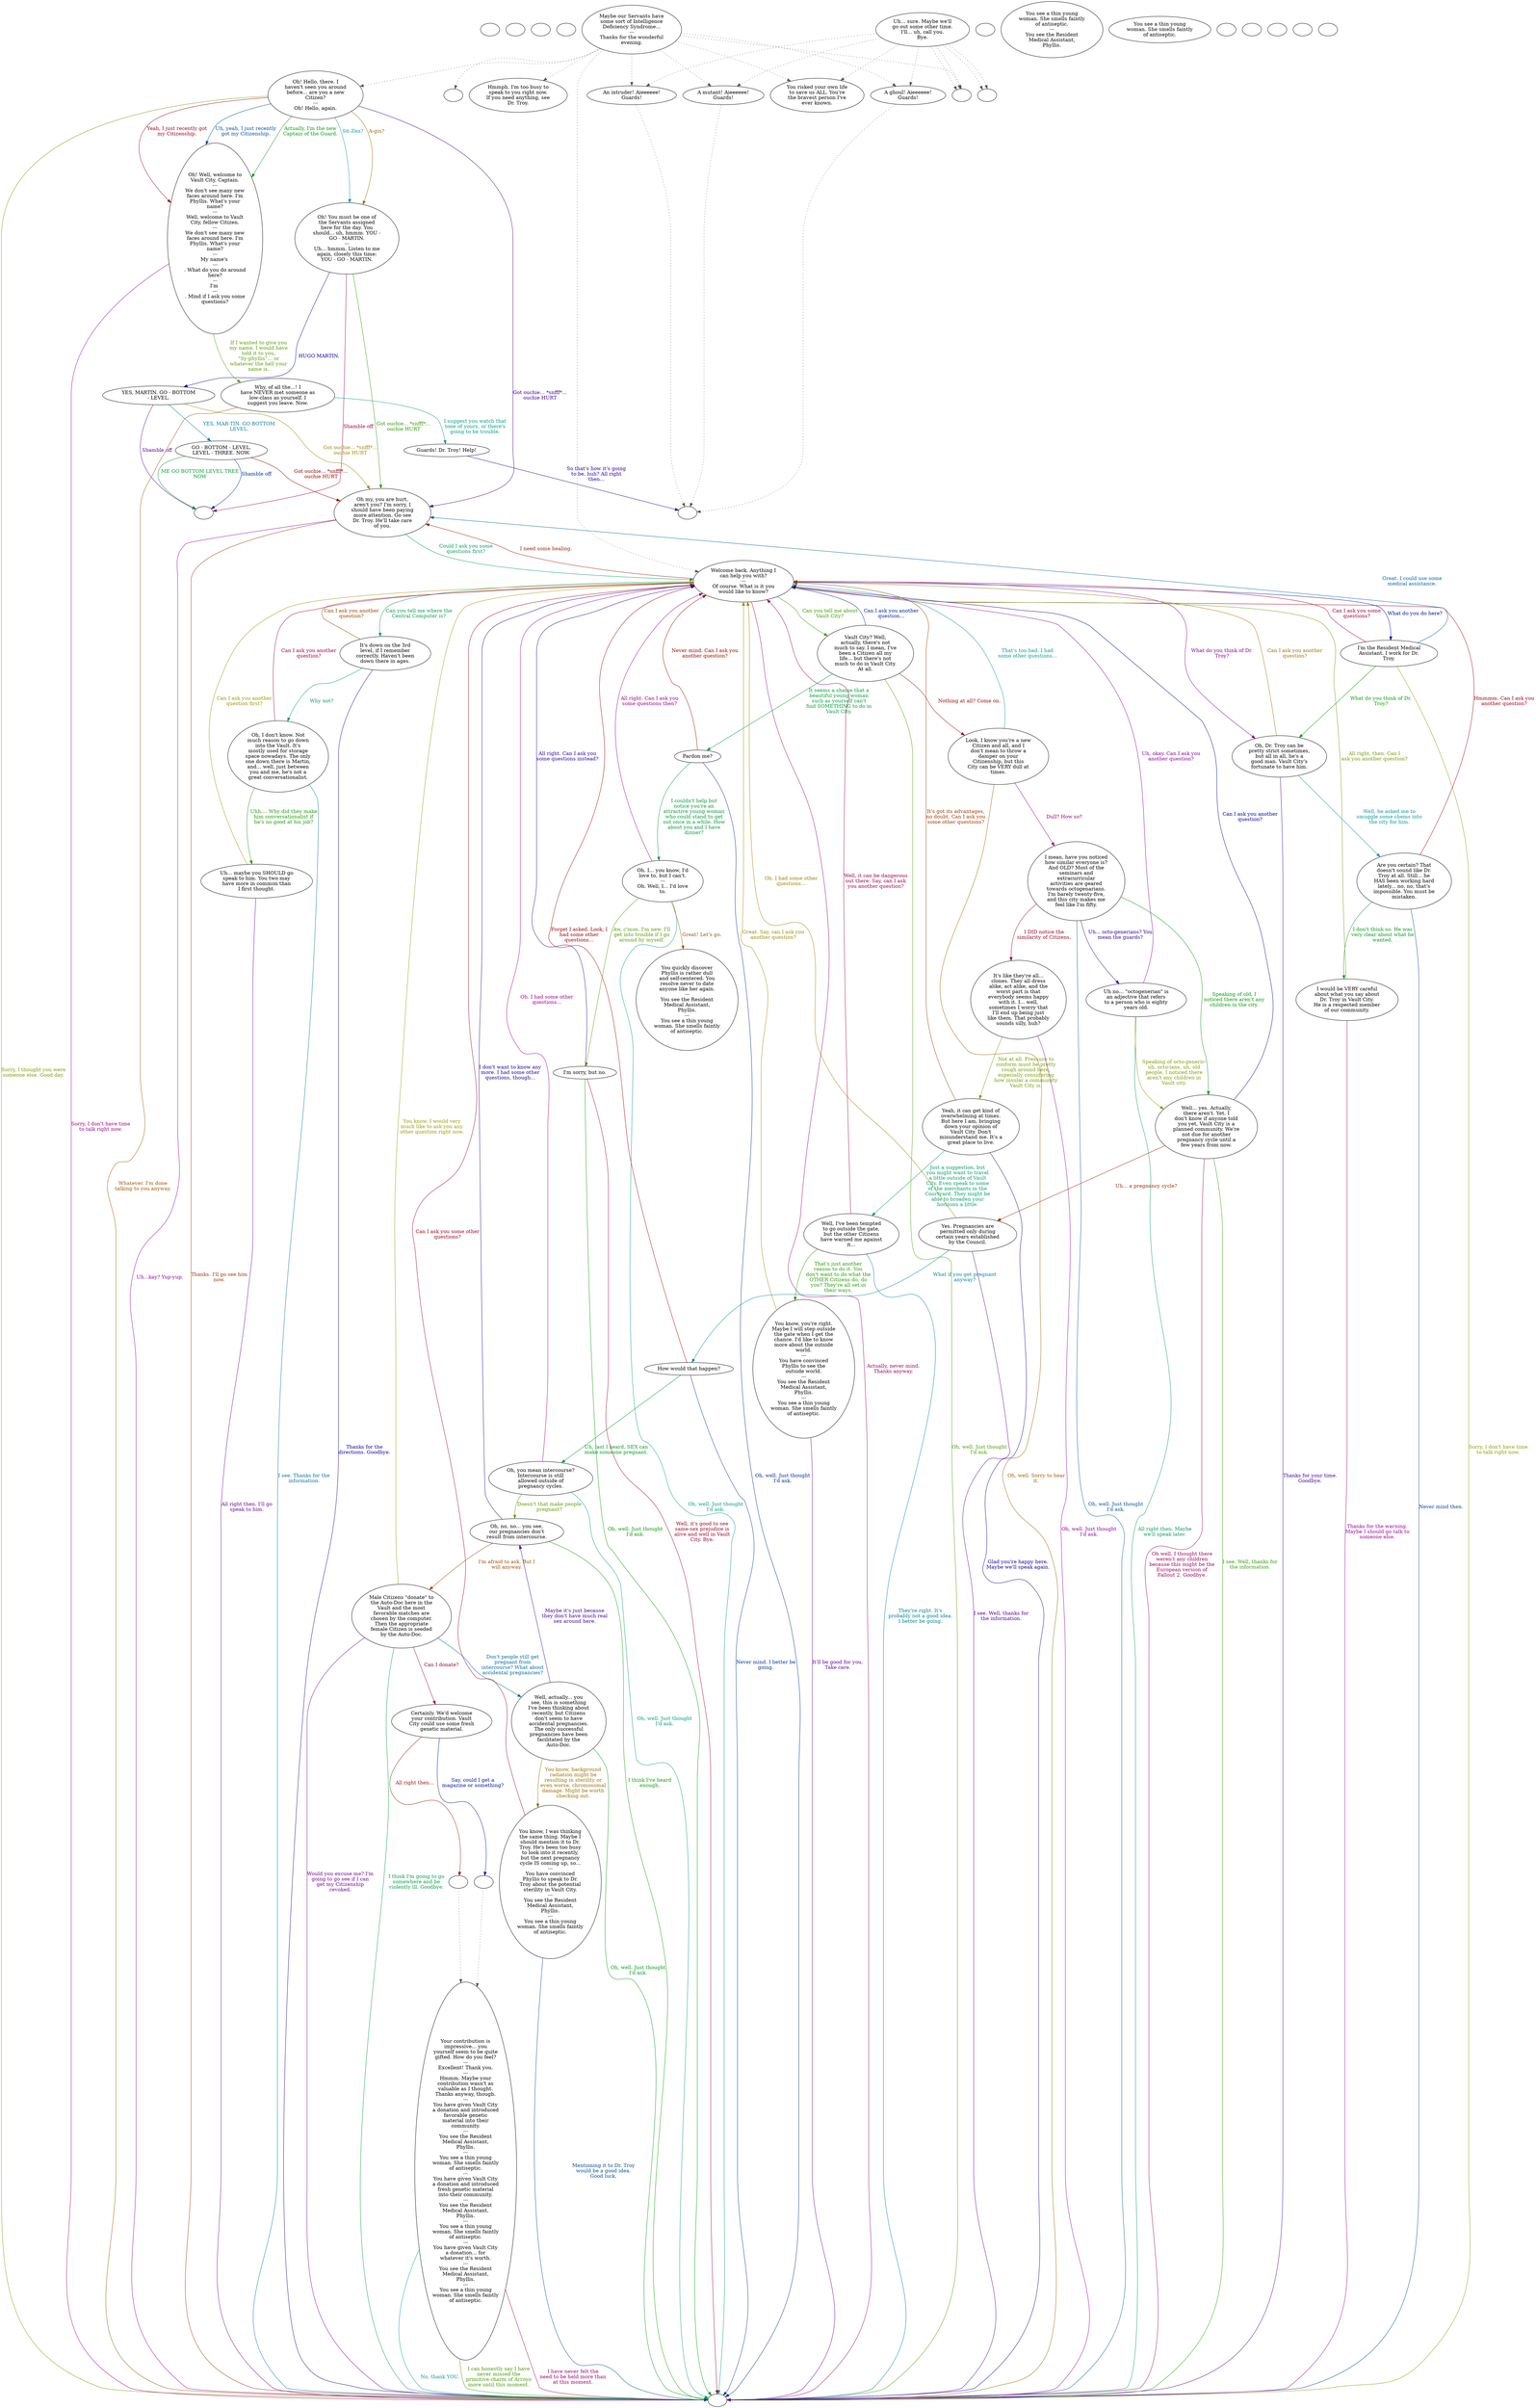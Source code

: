 digraph vcnancy {
  "checkPartyMembersNearDoor" [style=filled       fillcolor="#FFFFFF"       color="#000000"]
  "checkPartyMembersNearDoor" [label=""]
  "start" [style=filled       fillcolor="#FFFFFF"       color="#000000"]
  "start" [label=""]
  "critter_p_proc" [style=filled       fillcolor="#FFFFFF"       color="#000000"]
  "critter_p_proc" [label=""]
  "pickup_p_proc" [style=filled       fillcolor="#FFFFFF"       color="#000000"]
  "pickup_p_proc" [label=""]
  "talk_p_proc" [style=filled       fillcolor="#FFFFFF"       color="#000000"]
  "talk_p_proc" -> "Node001" [style=dotted color="#555555"]
  "talk_p_proc" -> "Node002" [style=dotted color="#555555"]
  "talk_p_proc" -> "Node003" [style=dotted color="#555555"]
  "talk_p_proc" -> "Node004" [style=dotted color="#555555"]
  "talk_p_proc" -> "Node007" [style=dotted color="#555555"]
  "talk_p_proc" -> "Node006" [style=dotted color="#555555"]
  "talk_p_proc" -> "Node008" [style=dotted color="#555555"]
  "talk_p_proc" -> "Node009" [style=dotted color="#555555"]
  "talk_p_proc" -> "Node019" [style=dotted color="#555555"]
  "talk_p_proc" [label="Maybe our Servants have\nsome sort of Intelligence\nDeficiency Syndrome...\n---\nThanks for the wonderful\nevening."]
  "destroy_p_proc" [style=filled       fillcolor="#FFFFFF"       color="#000000"]
  "destroy_p_proc" [label=""]
  "look_at_p_proc" [style=filled       fillcolor="#FFFFFF"       color="#000000"]
  "look_at_p_proc" [label="You see a thin young\nwoman. She smells faintly\nof antiseptic.\n---\nYou see the Resident\nMedical Assistant,\nPhyllis."]
  "description_p_proc" [style=filled       fillcolor="#FFFFFF"       color="#000000"]
  "description_p_proc" [label="You see a thin young\nwoman. She smells faintly\nof antiseptic."]
  "use_skill_on_p_proc" [style=filled       fillcolor="#FFFFFF"       color="#000000"]
  "use_skill_on_p_proc" [label=""]
  "damage_p_proc" [style=filled       fillcolor="#FFFFFF"       color="#000000"]
  "damage_p_proc" [label=""]
  "map_enter_p_proc" [style=filled       fillcolor="#FFFFFF"       color="#000000"]
  "map_enter_p_proc" [label=""]
  "timed_event_p_proc" [style=filled       fillcolor="#FFFFFF"       color="#000000"]
  "timed_event_p_proc" -> "Node001" [style=dotted color="#555555"]
  "timed_event_p_proc" -> "Node007" [style=dotted color="#555555"]
  "timed_event_p_proc" -> "Node005" [style=dotted color="#555555"]
  "timed_event_p_proc" -> "Node002" [style=dotted color="#555555"]
  "timed_event_p_proc" -> "Node003" [style=dotted color="#555555"]
  "timed_event_p_proc" -> "Node004" [style=dotted color="#555555"]
  "timed_event_p_proc" -> "Node007" [style=dotted color="#555555"]
  "timed_event_p_proc" -> "Node005" [style=dotted color="#555555"]
  "timed_event_p_proc" [label="Uh... sure. Maybe we'll\ngo out some other time.\nI'll... uh, call you.\nBye."]
  "Node998" [style=filled       fillcolor="#FFFFFF"       color="#000000"]
  "Node998" [label=""]
  "Node999" [style=filled       fillcolor="#FFFFFF"       color="#000000"]
  "Node999" [label=""]
  "Node001" [style=filled       fillcolor="#FFFFFF"       color="#000000"]
  "Node001" [label="You risked your own life\nto save us ALL. You're\nthe bravest person I've\never known."]
  "Node002" [style=filled       fillcolor="#FFFFFF"       color="#000000"]
  "Node002" -> "Node998" [style=dotted color="#555555"]
  "Node002" [label="An intruder! Aieeeeee!\nGuards!"]
  "Node003" [style=filled       fillcolor="#FFFFFF"       color="#000000"]
  "Node003" -> "Node998" [style=dotted color="#555555"]
  "Node003" [label="A mutant! Aieeeeee!\nGuards!"]
  "Node004" [style=filled       fillcolor="#FFFFFF"       color="#000000"]
  "Node004" -> "Node998" [style=dotted color="#555555"]
  "Node004" [label="A ghoul! Aieeeeee!\nGuards!"]
  "Node005" [style=filled       fillcolor="#FFFFFF"       color="#000000"]
  "Node005" [label=""]
  "Node006" [style=filled       fillcolor="#FFFFFF"       color="#000000"]
  "Node006" [label=""]
  "Node007" [style=filled       fillcolor="#FFFFFF"       color="#000000"]
  "Node007" [label=""]
  "Node008" [style=filled       fillcolor="#FFFFFF"       color="#000000"]
  "Node008" [label="Hmmph. I'm too busy to\nspeak to you right now.\nIf you need anything, see\nDr. Troy."]
  "Node009" [style=filled       fillcolor="#FFFFFF"       color="#000000"]
  "Node009" [label="Oh! Hello, there. I\nhaven't seen you around\nbefore... are you a new\nCitizen?\n---\nOh! Hello, again."]
  "Node009" -> "Node011" [label="Sit-Zen?" color="#009993" fontcolor="#009993"]
  "Node009" -> "Node011" [label="A-gin?" color="#996700" fontcolor="#996700"]
  "Node009" -> "Node010" [label="Got ouchie... *snfff*...\nouchie HURT" color="#3A0099" fontcolor="#3A0099"]
  "Node009" -> "Node015" [label="Actually, I'm the new\nCaptain of the Guard." color="#00990D" fontcolor="#00990D"]
  "Node009" -> "Node015" [label="Yeah, I just recently got\nmy Citizenship." color="#99001F" fontcolor="#99001F"]
  "Node009" -> "Node015" [label="Uh, yeah, I just recently\ngot my Citizenship." color="#004C99" fontcolor="#004C99"]
  "Node009" -> "Node999" [label="Sorry, I thought you were\nsomeone else. Good day." color="#789900" fontcolor="#789900"]
  "Node010" [style=filled       fillcolor="#FFFFFF"       color="#000000"]
  "Node010" [label="Oh my, you are hurt,\naren't you? I'm sorry, I\nshould have been paying\nmore attention. Go see\nDr. Troy. He'll take care\nof you."]
  "Node010" -> "Node999" [label="Uh...kay? Yup-yup." color="#8D0099" fontcolor="#8D0099"]
  "Node010" -> "Node019" [label="Could I ask you some\nquestions first?" color="#009960" fontcolor="#009960"]
  "Node010" -> "Node999" [label="Thanks. I'll go see him\nnow." color="#993400" fontcolor="#993400"]
  "Node011" [style=filled       fillcolor="#FFFFFF"       color="#000000"]
  "Node011" [label="Oh! You must be one of\nthe Servants assigned\nhere for the day. You\nshould... uh, hmmm. YOU -\nGO - MARTIN.\n---\nUh... hmmm. Listen to me\nagain, closely this time:\nYOU - GO - MARTIN."]
  "Node011" -> "Node012" [label="HUGO MARTIN." color="#070099" fontcolor="#070099"]
  "Node011" -> "Node010" [label="Got ouchie... *snfff*...\nouchie HURT" color="#269900" fontcolor="#269900"]
  "Node011" -> "Node014" [label="Shamble off" color="#990052" fontcolor="#990052"]
  "Node012" [style=filled       fillcolor="#FFFFFF"       color="#000000"]
  "Node012" [label="YES, MARTIN. GO - BOTTOM\n- LEVEL."]
  "Node012" -> "Node013" [label="YES, MAR-TIN. GO BOTTOM\nLEVEL." color="#007F99" fontcolor="#007F99"]
  "Node012" -> "Node010" [label="Got ouchie... *snfff*...\nouchie HURT" color="#998600" fontcolor="#998600"]
  "Node012" -> "Node014" [label="Shamble off" color="#5A0099" fontcolor="#5A0099"]
  "Node013" [style=filled       fillcolor="#FFFFFF"       color="#000000"]
  "Node013" [label="GO - BOTTOM - LEVEL.\nLEVEL - THREE. NOW."]
  "Node013" -> "Node014" [label="ME GO BOTTOM LEVEL TREE\nNOW" color="#00992D" fontcolor="#00992D"]
  "Node013" -> "Node010" [label="Got ouchie... *snfff*...\nouchie HURT" color="#990000" fontcolor="#990000"]
  "Node013" -> "Node014" [label="Shamble off" color="#002C99" fontcolor="#002C99"]
  "Node014" [style=filled       fillcolor="#FFFFFF"       color="#000000"]
  "Node014" [label=""]
  "Node015" [style=filled       fillcolor="#FFFFFF"       color="#000000"]
  "Node015" [label="Oh! Well, welcome to\nVault City, Captain.\n---\nWe don't see many new\nfaces around here. I'm\nPhyllis. What's your\nname?\n---\nWell, welcome to Vault\nCity, fellow Citizen.\n---\nWe don't see many new\nfaces around here. I'm\nPhyllis. What's your\nname?\n---\nMy name's \n---\n. What do you do around\nhere?\n---\nI'm \n---\n. Mind if I ask you some\nquestions?"]
  "Node015" -> "Node016" [label="If I wanted to give you\nmy name, I would have\ntold it to you,\n\"Sy-phyllis\"... or\nwhatever the hell your\nname is." color="#599900" fontcolor="#599900"]
  "Node015" -> "Node999" [label="Sorry, I don't have time\nto talk right now." color="#990086" fontcolor="#990086"]
  "Node016" [style=filled       fillcolor="#FFFFFF"       color="#000000"]
  "Node016" [label="Why, of all the...! I\nhave NEVER met someone as\nlow-class as yourself. I\nsuggest you leave. Now."]
  "Node016" -> "Node017" [label="I suggest you watch that\ntone of yours, or there's\ngoing to be trouble." color="#009980" fontcolor="#009980"]
  "Node016" -> "Node999" [label="Whatever. I'm done\ntalking to you anyway." color="#995300" fontcolor="#995300"]
  "Node017" [style=filled       fillcolor="#FFFFFF"       color="#000000"]
  "Node017" [label="Guards! Dr. Troy! Help!"]
  "Node017" -> "Node998" [label="So that's how it's going\nto be, huh? All right\nthen..." color="#270099" fontcolor="#270099"]
  "Node018" [style=filled       fillcolor="#FFFFFF"       color="#000000"]
  "Node018" [label="I'm the Resident Medical\nAssistant. I work for Dr.\nTroy."]
  "Node018" -> "Node020" [label="What do you think of Dr.\nTroy?" color="#069900" fontcolor="#069900"]
  "Node018" -> "Node019" [label="Can I ask you some\nquestions?" color="#990033" fontcolor="#990033"]
  "Node018" -> "Node010" [label="Great. I could use some\nmedical assistance." color="#005F99" fontcolor="#005F99"]
  "Node018" -> "Node999" [label="Sorry, I don't have time\nto talk right now." color="#8C9900" fontcolor="#8C9900"]
  "Node019" [style=filled       fillcolor="#FFFFFF"       color="#000000"]
  "Node019" [label="Welcome back. Anything I\ncan help you with?\n---\nOf course. What is it you\nwould like to know?"]
  "Node019" -> "Node020" [label="What do you think of Dr.\nTroy?" color="#790099" fontcolor="#790099"]
  "Node019" -> "Node024" [label="Can you tell me where the\nCentral Computer is?" color="#00994D" fontcolor="#00994D"]
  "Node019" -> "Node010" [label="I need some healing." color="#992000" fontcolor="#992000"]
  "Node019" -> "Node018" [label="What do you do here?" color="#000D99" fontcolor="#000D99"]
  "Node019" -> "Node027" [label="Can you tell me about\nVault City?" color="#399900" fontcolor="#399900"]
  "Node019" -> "Node999" [label="Actually, never mind.\nThanks anyway." color="#990066" fontcolor="#990066"]
  "Node020" [style=filled       fillcolor="#FFFFFF"       color="#000000"]
  "Node020" [label="Oh, Dr. Troy can be\npretty strict sometimes,\nbut all in all, he's a\ngood man. Vault City's\nfortunate to have him."]
  "Node020" -> "Node022" [label="Well, he asked me to\nsmuggle some chems into\nthe city for him." color="#009399" fontcolor="#009399"]
  "Node020" -> "Node019" [label="Can I ask you another\nquestion?" color="#997300" fontcolor="#997300"]
  "Node020" -> "Node999" [label="Thanks for your time.\nGoodbye." color="#460099" fontcolor="#460099"]
  "Node021" [style=filled       fillcolor="#FFFFFF"       color="#000000"]
  "Node021" [label=""]
  "Node022" [style=filled       fillcolor="#FFFFFF"       color="#000000"]
  "Node022" [label="Are you certain? That\ndoesn't sound like Dr.\nTroy at all. Still... he\nHAS been working hard\nlately... no, no, that's\nimpossible. You must be\nmistaken."]
  "Node022" -> "Node023" [label="I don't think so. He was\nvery clear about what he\nwanted." color="#00991A" fontcolor="#00991A"]
  "Node022" -> "Node019" [label="Hmmmm. Can I ask you\nanother question?" color="#990013" fontcolor="#990013"]
  "Node022" -> "Node999" [label="Never mind then." color="#004099" fontcolor="#004099"]
  "Node023" [style=filled       fillcolor="#FFFFFF"       color="#000000"]
  "Node023" [label="I would be VERY careful\nabout what you say about\nDr. Troy in Vault City.\nHe is a respected member\nof our community."]
  "Node023" -> "Node019" [label="All right, then. Can I\nask you another question?" color="#6C9900" fontcolor="#6C9900"]
  "Node023" -> "Node999" [label="Thanks for the warning.\nMaybe I should go talk to\nsomeone else." color="#990099" fontcolor="#990099"]
  "Node024" [style=filled       fillcolor="#FFFFFF"       color="#000000"]
  "Node024" [label="It's down on the 3rd\nlevel, if I remember\ncorrectly. Haven't been\ndown there in ages."]
  "Node024" -> "Node025" [label="Why not?" color="#00996C" fontcolor="#00996C"]
  "Node024" -> "Node019" [label="Can I ask you another\nquestion?" color="#994000" fontcolor="#994000"]
  "Node024" -> "Node999" [label="Thanks for the\ndirections. Goodbye." color="#130099" fontcolor="#130099"]
  "Node025" [style=filled       fillcolor="#FFFFFF"       color="#000000"]
  "Node025" [label="Oh, I don't know. Not\nmuch reason to go down\ninto the Vault. It's\nmostly used for storage\nspace nowadays. The only\none down there is Martin,\nand... well, just between\nyou and me, he's not a\ngreat conversationalist."]
  "Node025" -> "Node026" [label="Uhh.... Why did they make\nhim conversationalist if\nhe's no good at his job?" color="#1A9900" fontcolor="#1A9900"]
  "Node025" -> "Node019" [label="Can I ask you another\nquestion?" color="#990046" fontcolor="#990046"]
  "Node025" -> "Node999" [label="I see. Thanks for the\ninformation." color="#007399" fontcolor="#007399"]
  "Node026" [style=filled       fillcolor="#FFFFFF"       color="#000000"]
  "Node026" [label="Uh... maybe you SHOULD go\nspeak to him. You two may\nhave more in common than\nI first thought."]
  "Node026" -> "Node019" [label="Can I ask you another\nquestion first?" color="#999200" fontcolor="#999200"]
  "Node026" -> "Node999" [label="All right then. I'll go\nspeak to him." color="#660099" fontcolor="#660099"]
  "Node027" [style=filled       fillcolor="#FFFFFF"       color="#000000"]
  "Node027" [label="Vault City? Well,\nactually, there's not\nmuch to say. I mean, I've\nbeen a Citizen all my\nlife... but there's not\nmuch to do in Vault City.\nAt all."]
  "Node027" -> "Node045" [label="It seems a shame that a\nbeautiful young woman\nsuch as yourself can't\nfind SOMETHING to do in\nVault City." color="#009939" fontcolor="#009939"]
  "Node027" -> "Node028" [label="Nothing at all? Come on." color="#990D00" fontcolor="#990D00"]
  "Node027" -> "Node019" [label="Can I ask you another\nquestion..." color="#002099" fontcolor="#002099"]
  "Node027" -> "Node999" [label="Oh, well. Just thought\nI'd ask." color="#4D9900" fontcolor="#4D9900"]
  "Node028" [style=filled       fillcolor="#FFFFFF"       color="#000000"]
  "Node028" [label="Look, I know you're a new\nCitizen and all, and I\ndon't mean to throw a\ndamper on your\nCitizenship, but this\nCity can be VERY dull at\ntimes."]
  "Node028" -> "Node029" [label="Dull? How so?" color="#990079" fontcolor="#990079"]
  "Node028" -> "Node019" [label="That's too bad. I had\nsome other questions..." color="#00998C" fontcolor="#00998C"]
  "Node028" -> "Node999" [label="Oh, well. Sorry to hear\nit." color="#995F00" fontcolor="#995F00"]
  "Node029" [style=filled       fillcolor="#FFFFFF"       color="#000000"]
  "Node029" [label="I mean, have you noticed\nhow similar everyone is?\nAnd OLD? Most of the\nseminars and\nextracurricular\nactivities are geared\ntowards octogenarians.\nI'm barely twenty-five,\nand this city makes me\nfeel like I'm fifty."]
  "Node029" -> "Node030" [label="Uh... octo-generians? You\nmean the guards?" color="#330099" fontcolor="#330099"]
  "Node029" -> "Node031" [label="Speaking of old, I\nnoticed there aren't any\nchildren in the city." color="#009906" fontcolor="#009906"]
  "Node029" -> "Node041" [label="I DID notice the\nsimilarity of Citizens." color="#990027" fontcolor="#990027"]
  "Node029" -> "Node999" [label="Oh, well. Just thought\nI'd ask." color="#005399" fontcolor="#005399"]
  "Node030" [style=filled       fillcolor="#FFFFFF"       color="#000000"]
  "Node030" [label="Uh no… \"octogenerian\" is\nan adjective that refers\nto a person who is eighty\nyears old."]
  "Node030" -> "Node031" [label="Speaking of octo-generic-\nuh, octo-ians, uh, old\npeople, I noticed there\naren't any children in\nVault city." color="#809900" fontcolor="#809900"]
  "Node030" -> "Node019" [label="Uh, okay. Can I ask you\nanother question?" color="#850099" fontcolor="#850099"]
  "Node030" -> "Node999" [label="All right then. Maybe\nwe'll speak later." color="#009959" fontcolor="#009959"]
  "Node031" [style=filled       fillcolor="#FFFFFF"       color="#000000"]
  "Node031" [label="Well... yes. Actually,\nthere aren't. Yet. I\ndon't know if anyone told\nyou yet, Vault City is a\nplanned community. We're\nnot due for another\npregnancy cycle until a\nfew years from now."]
  "Node031" -> "Node032" [label="Uh... a pregnancy cycle?" color="#992C00" fontcolor="#992C00"]
  "Node031" -> "Node019" [label="Can I ask you another\nquestion?" color="#000199" fontcolor="#000199"]
  "Node031" -> "Node999" [label="I see. Well, thanks for\nthe information." color="#2D9900" fontcolor="#2D9900"]
  "Node031" -> "Node999" [label="Oh well, I thought there\nweren't any children\nbecause this might be the\nEuropean version of\nFallout 2. Goodbye." color="#99005A" fontcolor="#99005A"]
  "Node032" [style=filled       fillcolor="#FFFFFF"       color="#000000"]
  "Node032" [label="Yes. Pregnancies are\npermitted only during\ncertain years established\nby the Council."]
  "Node032" -> "Node033" [label="What if you get pregnant\nanyway?" color="#008699" fontcolor="#008699"]
  "Node032" -> "Node019" [label="Oh. I had some other\nquestions..." color="#997F00" fontcolor="#997F00"]
  "Node032" -> "Node999" [label="I see. Well, thanks for\nthe information." color="#520099" fontcolor="#520099"]
  "Node033" [style=filled       fillcolor="#FFFFFF"       color="#000000"]
  "Node033" [label="How would that happen?"]
  "Node033" -> "Node034" [label="Uh, last I heard, SEX can\nmake someone pregnant." color="#009926" fontcolor="#009926"]
  "Node033" -> "Node019" [label="Forget I asked. Look, I\nhad some other\nquestions..." color="#990007" fontcolor="#990007"]
  "Node033" -> "Node999" [label="Never mind. I better be\ngoing." color="#003499" fontcolor="#003499"]
  "Node034" [style=filled       fillcolor="#FFFFFF"       color="#000000"]
  "Node034" [label="Oh, you mean intercourse?\nIntercourse is still\nallowed outside of\npregnancy cycles."]
  "Node034" -> "Node035" [label="Doesn't that make people\npregnant?" color="#609900" fontcolor="#609900"]
  "Node034" -> "Node019" [label="Oh. I had some other\nquestions..." color="#99008D" fontcolor="#99008D"]
  "Node034" -> "Node999" [label="Oh, well. Just thought\nI'd ask." color="#009978" fontcolor="#009978"]
  "Node035" [style=filled       fillcolor="#FFFFFF"       color="#000000"]
  "Node035" [label="Oh, no, no... you see,\nour pregnancies don't\nresult from intercourse."]
  "Node035" -> "Node036" [label="I'm afraid to ask. But I\nwill anyway." color="#994C00" fontcolor="#994C00"]
  "Node035" -> "Node019" [label="I don't want to know any\nmore. I had some other\nquestions, though..." color="#1F0099" fontcolor="#1F0099"]
  "Node035" -> "Node999" [label="I think I've heard\nenough." color="#0E9900" fontcolor="#0E9900"]
  "Node036" [style=filled       fillcolor="#FFFFFF"       color="#000000"]
  "Node036" [label="Male Citizens \"donate\" to\nthe Auto-Doc here in the\nVault and the most\nfavorable matches are\nchosen by the computer.\nThen the appropriate\nfemale Citizen is seeded\nby the Auto-Doc."]
  "Node036" -> "Node037" [label="Can I donate?" color="#99003A" fontcolor="#99003A"]
  "Node036" -> "Node039" [label="Don't people still get\npregnant from\nintercourse? What about\naccidental pregnancies?" color="#006799" fontcolor="#006799"]
  "Node036" -> "Node019" [label="You know, I would very\nmuch like to ask you any\nother question right now." color="#939900" fontcolor="#939900"]
  "Node036" -> "Node999" [label="Would you excuse me? I'm\ngoing to go see if I can\nget my Citizenship\nrevoked." color="#720099" fontcolor="#720099"]
  "Node036" -> "Node999" [label="I think I'm going to go\nsomewhere and be\nviolently ill. Goodbye." color="#009945" fontcolor="#009945"]
  "Node037" [style=filled       fillcolor="#FFFFFF"       color="#000000"]
  "Node037" [label="Certainly. We'd welcome\nyour contribution. Vault\nCity could use some fresh\ngenetic material."]
  "Node037" -> "Node037a" [label="All right then..." color="#991900" fontcolor="#991900"]
  "Node037" -> "Node037b" [label="Say, could I get a\nmagazine or something?" color="#001499" fontcolor="#001499"]
  "Node037a" [style=filled       fillcolor="#FFFFFF"       color="#000000"]
  "Node037a" -> "Node038" [style=dotted color="#555555"]
  "Node037a" [label=""]
  "Node037b" [style=filled       fillcolor="#FFFFFF"       color="#000000"]
  "Node037b" -> "Node038" [style=dotted color="#555555"]
  "Node037b" [label=""]
  "Node038" [style=filled       fillcolor="#FFFFFF"       color="#000000"]
  "Node038" [label="Your contribution is\nimpressive... you\nyourself seem to be quite\ngifted. How do you feel?\n---\nExcellent! Thank you.\n---\nHmmm. Maybe your\ncontribution wasn't as\nvaluable as I thought.\nThanks anyway, though.\n---\nYou have given Vault City\na donation and introduced\nfavorable genetic\nmaterial into their\ncommunity.\n---\nYou see the Resident\nMedical Assistant,\nPhyllis.\n---\nYou see a thin young\nwoman. She smells faintly\nof antiseptic.\n---\nYou have given Vault City\na donation and introduced\nfresh genetic material\ninto their community.\n---\nYou see the Resident\nMedical Assistant,\nPhyllis.\n---\nYou see a thin young\nwoman. She smells faintly\nof antiseptic.\n---\nYou have given Vault City\na donation... for\nwhatever it's worth.\n---\nYou see the Resident\nMedical Assistant,\nPhyllis.\n---\nYou see a thin young\nwoman. She smells faintly\nof antiseptic."]
  "Node038" -> "Node999" [label="I can honestly say I have\nnever missed the\nprimitive charm of Arroyo\nmore until this moment." color="#419900" fontcolor="#419900"]
  "Node038" -> "Node999" [label="I have never felt the\nneed to be held more than\nat this moment." color="#99006D" fontcolor="#99006D"]
  "Node038" -> "Node999" [label="No, thank YOU." color="#009998" fontcolor="#009998"]
  "Node039" [style=filled       fillcolor="#FFFFFF"       color="#000000"]
  "Node039" [label="Well, actually... you\nsee, this is something\nI've been thinking about\nrecently, but Citizens\ndon't seem to have\naccidental pregnancies.\nThe only successful\npregnancies have been\nfacilitated by the\nAuto-Doc."]
  "Node039" -> "Node040" [label="You know, background\nradiation might be\nresulting in sterility or\neven worse, chromosomal\ndamage. Might be worth\nchecking out." color="#996B00" fontcolor="#996B00"]
  "Node039" -> "Node035" [label="Maybe it's just because\nthey don't have much real\nsex around here." color="#3F0099" fontcolor="#3F0099"]
  "Node039" -> "Node999" [label="Oh, well. Just thought\nI'd ask." color="#009912" fontcolor="#009912"]
  "Node040" [style=filled       fillcolor="#FFFFFF"       color="#000000"]
  "Node040" [label="You know, I was thinking\nthe same thing. Maybe I\nshould mention it to Dr.\nTroy. He's been too busy\nto look into it recently,\nbut the next pregnancy\ncycle IS coming up, so...\n---\nYou have convinced\nPhyllis to speak to Dr.\nTroy about the potential\nsterility in Vault City.\n---\nYou see the Resident\nMedical Assistant,\nPhyllis.\n---\nYou see a thin young\nwoman. She smells faintly\nof antiseptic."]
  "Node040" -> "Node019" [label="Can I ask you some other\nquestions?" color="#99001B" fontcolor="#99001B"]
  "Node040" -> "Node999" [label="Mentioning it to Dr. Troy\nwould be a good idea.\nGood luck." color="#004799" fontcolor="#004799"]
  "Node041" [style=filled       fillcolor="#FFFFFF"       color="#000000"]
  "Node041" [label="It's like they're all...\nclones. They all dress\nalike, act alike, and the\nworst part is that\neverybody seems happy\nwith it. I... well,\nsometimes I worry that\nI'll end up being just\nlike them. That probably\nsounds silly, huh?"]
  "Node041" -> "Node042" [label="Not at all. Pressure to\nconform must be pretty\nrough around here,\nespecially considering\nhow insular a community\nVault City is." color="#749900" fontcolor="#749900"]
  "Node041" -> "Node999" [label="Oh, well. Just thought\nI'd ask." color="#910099" fontcolor="#910099"]
  "Node042" [style=filled       fillcolor="#FFFFFF"       color="#000000"]
  "Node042" [label="Yeah, it can get kind of\noverwhelming at times.\nBut here I am, bringing\ndown your opinion of\nVault City. Don't\nmisunderstand me. It's a\ngreat place to live."]
  "Node042" -> "Node043" [label="Just a suggestion, but\nyou might want to travel\na little outside of Vault\nCity. Even speak to some\nof the merchants in the\nCourtyard. They might be\nable to broaden your\nhorizons a little." color="#009965" fontcolor="#009965"]
  "Node042" -> "Node019" [label="It's got its advantages,\nno doubt. Can I ask you\nsome other questions?" color="#993800" fontcolor="#993800"]
  "Node042" -> "Node999" [label="Glad you're happy here.\nMaybe we'll speak again." color="#0C0099" fontcolor="#0C0099"]
  "Node043" [style=filled       fillcolor="#FFFFFF"       color="#000000"]
  "Node043" [label="Well, I've been tempted\nto go outside the gate,\nbut the other Citizens\nhave warned me against\nit..."]
  "Node043" -> "Node044" [label="That's just another\nreason to do it. You\ndon't want to do what the\nOTHER Citizens do, do\nyou? They're all set in\ntheir ways." color="#219900" fontcolor="#219900"]
  "Node043" -> "Node019" [label="Well, it can be dangerous\nout there. Say, can I ask\nyou another question?" color="#99004E" fontcolor="#99004E"]
  "Node043" -> "Node999" [label="They're right. It's\nprobably not a good idea.\nI better be going." color="#007A99" fontcolor="#007A99"]
  "Node044" [style=filled       fillcolor="#FFFFFF"       color="#000000"]
  "Node044" [label="You know, you're right.\nMaybe I will step outside\nthe gate when I get the\nchance. I'd like to know\nmore about the outside\nworld.\n---\nYou have convinced\nPhyllis to see the\noutside world.\n---\nYou see the Resident\nMedical Assistant,\nPhyllis.\n---\nYou see a thin young\nwoman. She smells faintly\nof antiseptic."]
  "Node044" -> "Node019" [label="Great. Say, can I ask you\nanother question?" color="#998B00" fontcolor="#998B00"]
  "Node044" -> "Node999" [label="It'll be good for you.\nTake care." color="#5E0099" fontcolor="#5E0099"]
  "Node045" [style=filled       fillcolor="#FFFFFF"       color="#000000"]
  "Node045" [label="Pardon me?"]
  "Node045" -> "Node046" [label="I couldn't help but\nnotice you're an\nattractive young woman\nwho could stand to get\nout once in a while. How\nabout you and I have\ndinner?" color="#009932" fontcolor="#009932"]
  "Node045" -> "Node019" [label="Never mind. Can I ask you\nanother question?" color="#990500" fontcolor="#990500"]
  "Node045" -> "Node999" [label="Oh, well. Just thought\nI'd ask." color="#002899" fontcolor="#002899"]
  "Node046" [style=filled       fillcolor="#FFFFFF"       color="#000000"]
  "Node046" [label="Oh. I... you know, I'd\nlove to, but I can't.\n---\nOh. Well, I... I'd love\nto."]
  "Node046" -> "Node048" [label="Aw, c'mon. I'm new. I'll\nget into trouble if I go\naround by myself." color="#549900" fontcolor="#549900"]
  "Node046" -> "Node019" [label="All right. Can I ask you\nsome questions then?" color="#990081" fontcolor="#990081"]
  "Node046" -> "Node999" [label="Oh, well. Just thought\nI'd ask." color="#009984" fontcolor="#009984"]
  "Node046" -> "Node046a" [label="Great! Let's go." color="#995800" fontcolor="#995800"]
  "Node046a" [style=filled       fillcolor="#FFFFFF"       color="#000000"]
  "Node046a" [label="You quickly discover\nPhyllis is rather dull\nand self-centered. You\nresolve never to date\nanyone like her again.\n---\nYou see the Resident\nMedical Assistant,\nPhyllis.\n---\nYou see a thin young\nwoman. She smells faintly\nof antiseptic."]
  "Node047" [style=filled       fillcolor="#FFFFFF"       color="#000000"]
  "Node047" [label=""]
  "Node048" [style=filled       fillcolor="#FFFFFF"       color="#000000"]
  "Node048" [label="I'm sorry, but no."]
  "Node048" -> "Node019" [label="All right. Can I ask you\nsome questions instead?" color="#2B0099" fontcolor="#2B0099"]
  "Node048" -> "Node999" [label="Oh, well. Just thought\nI'd ask." color="#019900" fontcolor="#019900"]
  "Node048" -> "Node999" [label="Well, it's good to see\nsame-sex prejudice is\nalive and well in Vault\nCity. Bye." color="#99002E" fontcolor="#99002E"]
}